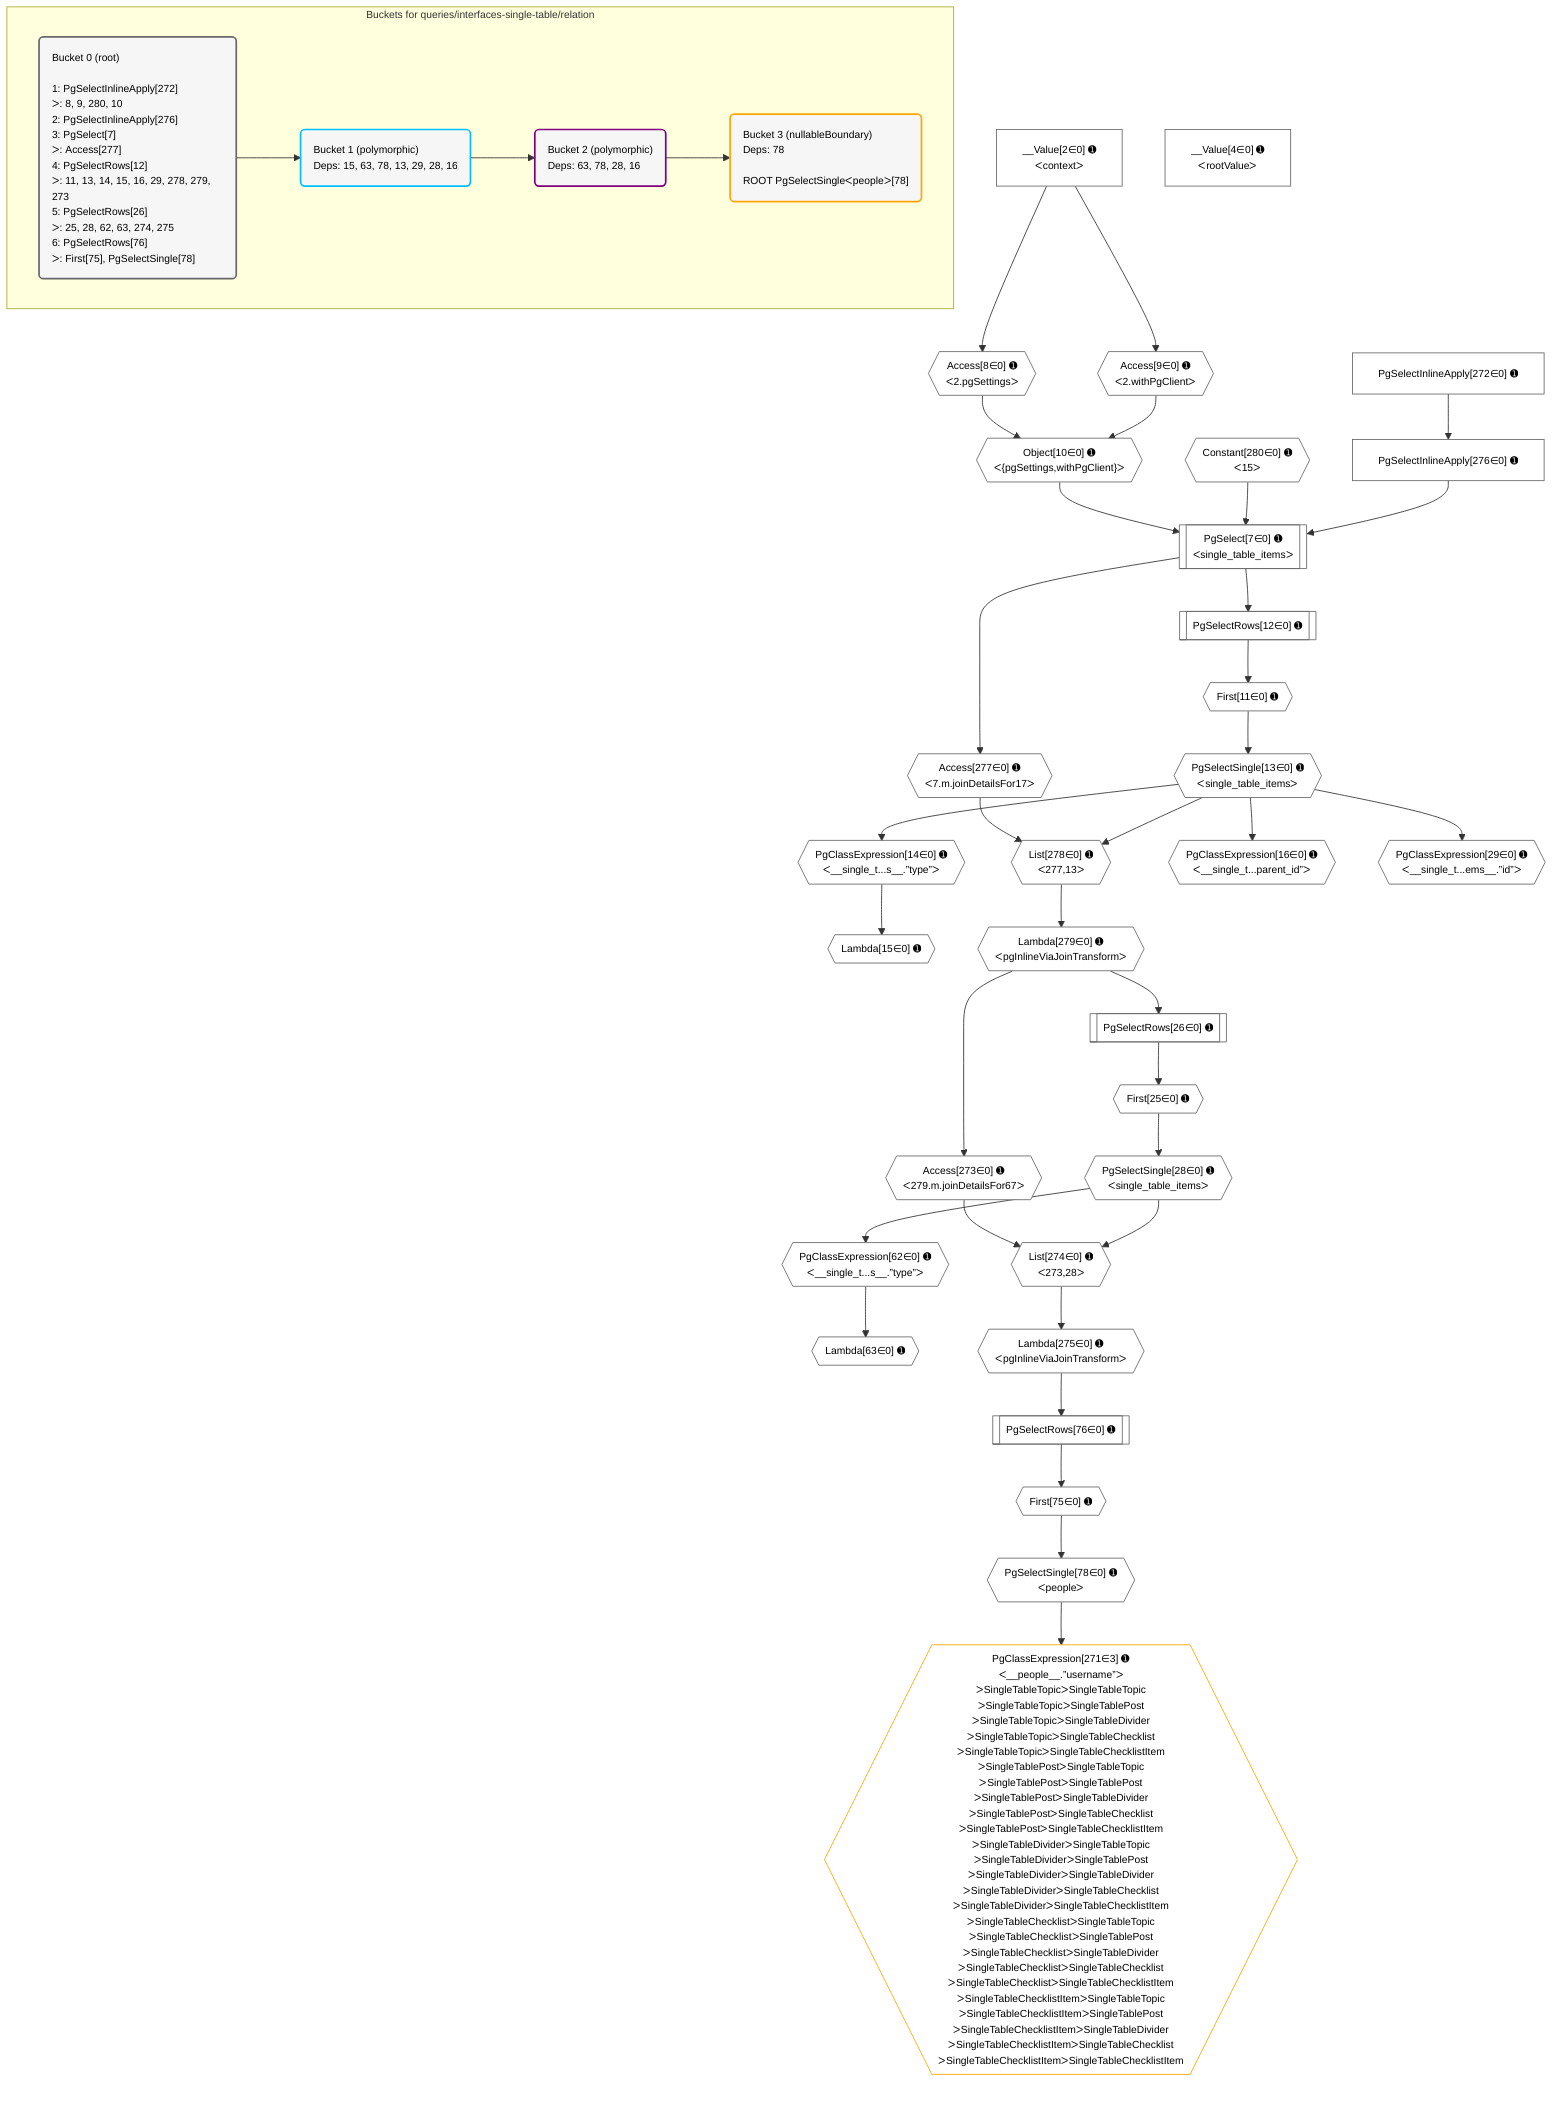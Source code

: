 %%{init: {'themeVariables': { 'fontSize': '12px'}}}%%
graph TD
    classDef path fill:#eee,stroke:#000,color:#000
    classDef plan fill:#fff,stroke-width:1px,color:#000
    classDef itemplan fill:#fff,stroke-width:2px,color:#000
    classDef unbatchedplan fill:#dff,stroke-width:1px,color:#000
    classDef sideeffectplan fill:#fcc,stroke-width:2px,color:#000
    classDef bucket fill:#f6f6f6,color:#000,stroke-width:2px,text-align:left

    subgraph "Buckets for queries/interfaces-single-table/relation"
    Bucket0("Bucket 0 (root)<br /><br />1: PgSelectInlineApply[272]<br />ᐳ: 8, 9, 280, 10<br />2: PgSelectInlineApply[276]<br />3: PgSelect[7]<br />ᐳ: Access[277]<br />4: PgSelectRows[12]<br />ᐳ: 11, 13, 14, 15, 16, 29, 278, 279, 273<br />5: PgSelectRows[26]<br />ᐳ: 25, 28, 62, 63, 274, 275<br />6: PgSelectRows[76]<br />ᐳ: First[75], PgSelectSingle[78]"):::bucket
    Bucket1("Bucket 1 (polymorphic)<br />Deps: 15, 63, 78, 13, 29, 28, 16"):::bucket
    Bucket2("Bucket 2 (polymorphic)<br />Deps: 63, 78, 28, 16"):::bucket
    Bucket3("Bucket 3 (nullableBoundary)<br />Deps: 78<br /><br />ROOT PgSelectSingleᐸpeopleᐳ[78]"):::bucket
    end
    Bucket0 --> Bucket1
    Bucket1 --> Bucket2
    Bucket2 --> Bucket3

    %% plan dependencies
    PgSelect7[["PgSelect[7∈0] ➊<br />ᐸsingle_table_itemsᐳ"]]:::plan
    Object10{{"Object[10∈0] ➊<br />ᐸ{pgSettings,withPgClient}ᐳ"}}:::plan
    Constant280{{"Constant[280∈0] ➊<br />ᐸ15ᐳ"}}:::plan
    PgSelectInlineApply276["PgSelectInlineApply[276∈0] ➊"]:::plan
    Object10 & Constant280 & PgSelectInlineApply276 --> PgSelect7
    Access8{{"Access[8∈0] ➊<br />ᐸ2.pgSettingsᐳ"}}:::plan
    Access9{{"Access[9∈0] ➊<br />ᐸ2.withPgClientᐳ"}}:::plan
    Access8 & Access9 --> Object10
    List274{{"List[274∈0] ➊<br />ᐸ273,28ᐳ"}}:::plan
    Access273{{"Access[273∈0] ➊<br />ᐸ279.m.joinDetailsFor67ᐳ"}}:::plan
    PgSelectSingle28{{"PgSelectSingle[28∈0] ➊<br />ᐸsingle_table_itemsᐳ"}}:::plan
    Access273 & PgSelectSingle28 --> List274
    List278{{"List[278∈0] ➊<br />ᐸ277,13ᐳ"}}:::plan
    Access277{{"Access[277∈0] ➊<br />ᐸ7.m.joinDetailsFor17ᐳ"}}:::plan
    PgSelectSingle13{{"PgSelectSingle[13∈0] ➊<br />ᐸsingle_table_itemsᐳ"}}:::plan
    Access277 & PgSelectSingle13 --> List278
    __Value2["__Value[2∈0] ➊<br />ᐸcontextᐳ"]:::plan
    __Value2 --> Access8
    __Value2 --> Access9
    First11{{"First[11∈0] ➊"}}:::plan
    PgSelectRows12[["PgSelectRows[12∈0] ➊"]]:::plan
    PgSelectRows12 --> First11
    PgSelect7 --> PgSelectRows12
    First11 --> PgSelectSingle13
    PgClassExpression14{{"PgClassExpression[14∈0] ➊<br />ᐸ__single_t...s__.”type”ᐳ"}}:::plan
    PgSelectSingle13 --> PgClassExpression14
    Lambda15{{"Lambda[15∈0] ➊"}}:::plan
    PgClassExpression14 --> Lambda15
    PgClassExpression16{{"PgClassExpression[16∈0] ➊<br />ᐸ__single_t...parent_id”ᐳ"}}:::plan
    PgSelectSingle13 --> PgClassExpression16
    First25{{"First[25∈0] ➊"}}:::plan
    PgSelectRows26[["PgSelectRows[26∈0] ➊"]]:::plan
    PgSelectRows26 --> First25
    Lambda279{{"Lambda[279∈0] ➊<br />ᐸpgInlineViaJoinTransformᐳ"}}:::plan
    Lambda279 --> PgSelectRows26
    First25 --> PgSelectSingle28
    PgClassExpression29{{"PgClassExpression[29∈0] ➊<br />ᐸ__single_t...ems__.”id”ᐳ"}}:::plan
    PgSelectSingle13 --> PgClassExpression29
    PgClassExpression62{{"PgClassExpression[62∈0] ➊<br />ᐸ__single_t...s__.”type”ᐳ"}}:::plan
    PgSelectSingle28 --> PgClassExpression62
    Lambda63{{"Lambda[63∈0] ➊"}}:::plan
    PgClassExpression62 --> Lambda63
    First75{{"First[75∈0] ➊"}}:::plan
    PgSelectRows76[["PgSelectRows[76∈0] ➊"]]:::plan
    PgSelectRows76 --> First75
    Lambda275{{"Lambda[275∈0] ➊<br />ᐸpgInlineViaJoinTransformᐳ"}}:::plan
    Lambda275 --> PgSelectRows76
    PgSelectSingle78{{"PgSelectSingle[78∈0] ➊<br />ᐸpeopleᐳ"}}:::plan
    First75 --> PgSelectSingle78
    Lambda279 --> Access273
    List274 --> Lambda275
    PgSelectInlineApply272["PgSelectInlineApply[272∈0] ➊"]:::plan
    PgSelectInlineApply272 --> PgSelectInlineApply276
    PgSelect7 --> Access277
    List278 --> Lambda279
    __Value4["__Value[4∈0] ➊<br />ᐸrootValueᐳ"]:::plan
    PgClassExpression271{{"PgClassExpression[271∈3] ➊<br />ᐸ__people__.”username”ᐳ<br />ᐳSingleTableTopicᐳSingleTableTopic<br />ᐳSingleTableTopicᐳSingleTablePost<br />ᐳSingleTableTopicᐳSingleTableDivider<br />ᐳSingleTableTopicᐳSingleTableChecklist<br />ᐳSingleTableTopicᐳSingleTableChecklistItem<br />ᐳSingleTablePostᐳSingleTableTopic<br />ᐳSingleTablePostᐳSingleTablePost<br />ᐳSingleTablePostᐳSingleTableDivider<br />ᐳSingleTablePostᐳSingleTableChecklist<br />ᐳSingleTablePostᐳSingleTableChecklistItem<br />ᐳSingleTableDividerᐳSingleTableTopic<br />ᐳSingleTableDividerᐳSingleTablePost<br />ᐳSingleTableDividerᐳSingleTableDivider<br />ᐳSingleTableDividerᐳSingleTableChecklist<br />ᐳSingleTableDividerᐳSingleTableChecklistItem<br />ᐳSingleTableChecklistᐳSingleTableTopic<br />ᐳSingleTableChecklistᐳSingleTablePost<br />ᐳSingleTableChecklistᐳSingleTableDivider<br />ᐳSingleTableChecklistᐳSingleTableChecklist<br />ᐳSingleTableChecklistᐳSingleTableChecklistItem<br />ᐳSingleTableChecklistItemᐳSingleTableTopic<br />ᐳSingleTableChecklistItemᐳSingleTablePost<br />ᐳSingleTableChecklistItemᐳSingleTableDivider<br />ᐳSingleTableChecklistItemᐳSingleTableChecklist<br />ᐳSingleTableChecklistItemᐳSingleTableChecklistItem"}}:::plan
    PgSelectSingle78 --> PgClassExpression271

    %% define steps
    classDef bucket0 stroke:#696969
    class Bucket0,__Value2,__Value4,PgSelect7,Access8,Access9,Object10,First11,PgSelectRows12,PgSelectSingle13,PgClassExpression14,Lambda15,PgClassExpression16,First25,PgSelectRows26,PgSelectSingle28,PgClassExpression29,PgClassExpression62,Lambda63,First75,PgSelectRows76,PgSelectSingle78,PgSelectInlineApply272,Access273,List274,Lambda275,PgSelectInlineApply276,Access277,List278,Lambda279,Constant280 bucket0
    classDef bucket1 stroke:#00bfff
    class Bucket1 bucket1
    classDef bucket2 stroke:#7f007f
    class Bucket2 bucket2
    classDef bucket3 stroke:#ffa500
    class Bucket3,PgClassExpression271 bucket3